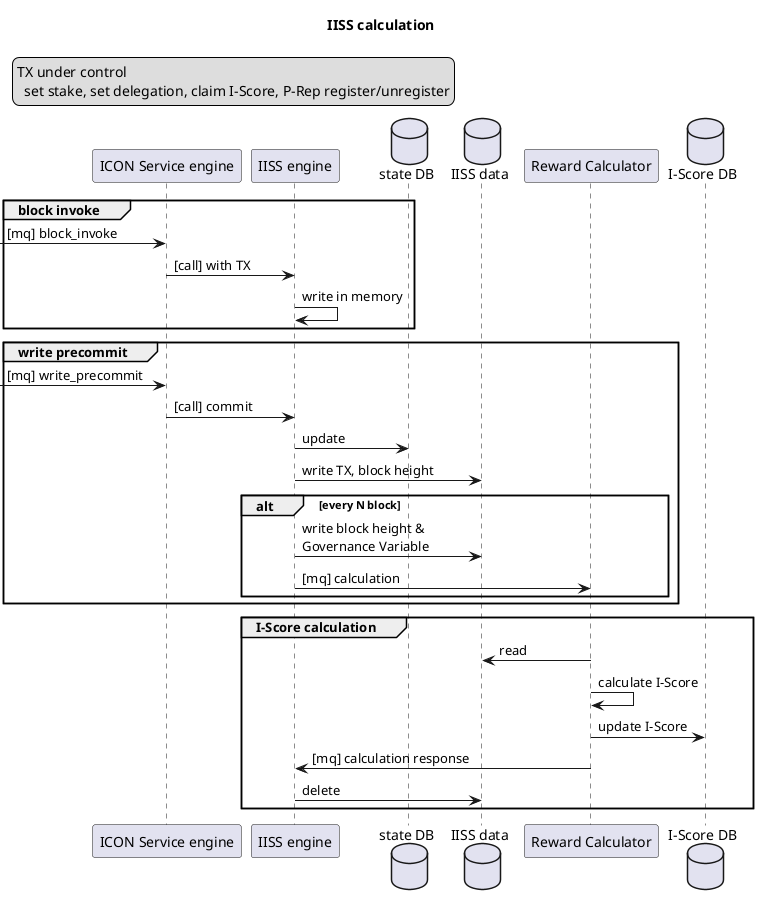 @startuml
title IISS calculation

legend top left
TX under control
  set stake, set delegation, claim I-Score, P-Rep register/unregister
end legend

participant "ICON Service engine" as IS
participant "IISS engine" as IISS
database "state DB" as SDB
database "IISS data" as ID
participant "Reward Calculator" as RC
database "I-Score DB" as ISDB

group block invoke
-> IS: [mq] block_invoke
IS -> IISS: [call] with TX
IISS -> IISS: write in memory
end

group write precommit

-> IS: [mq] write_precommit
IS -> IISS: [call] commit
IISS -> SDB: update
IISS -> ID: write TX, block height

alt every N block
IISS -> ID: write block height &\nGovernance Variable
IISS -> RC: [mq] calculation
end alt every N block

end group write precommit

group I-Score calculation

RC -> ID: read
RC -> RC: calculate I-Score
RC -> ISDB: update I-Score
RC -> IISS: [mq] calculation response
IISS -> ID: delete


end group
@enduml